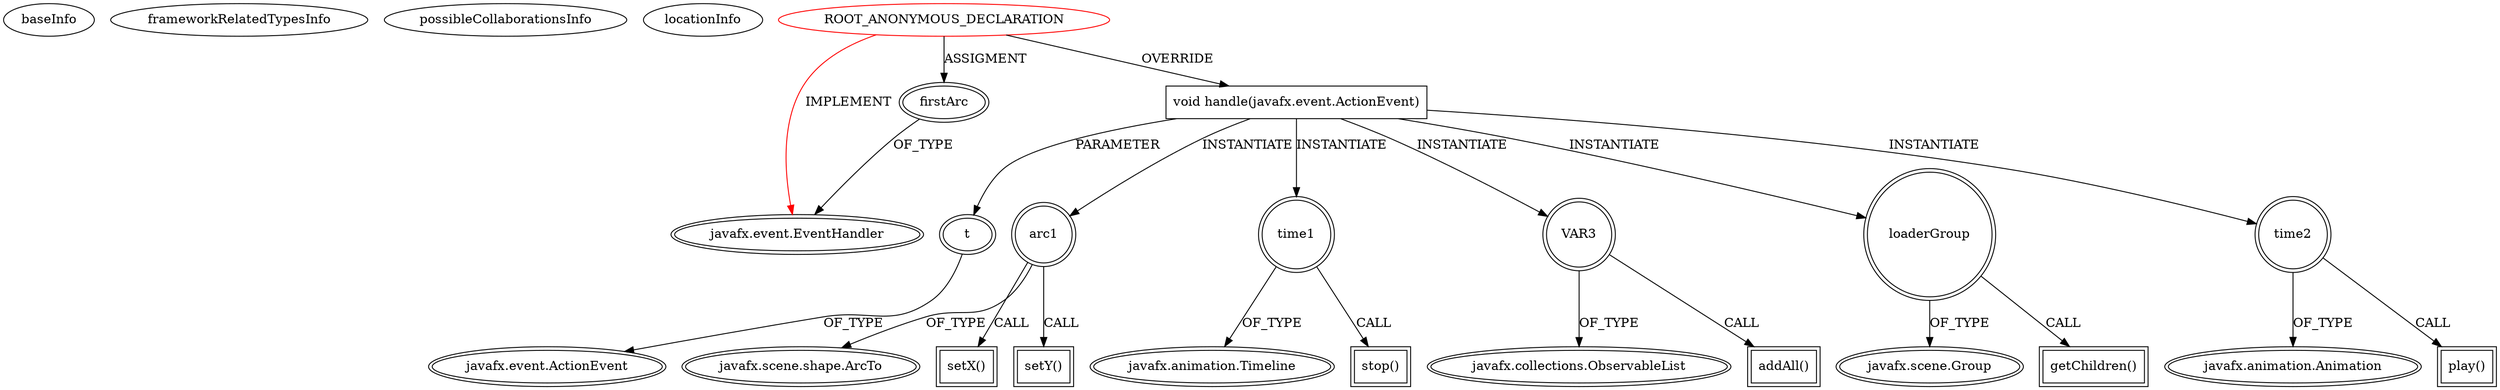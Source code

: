 digraph {
baseInfo[graphId=2444,category="extension_graph",isAnonymous=true,possibleRelation=false]
frameworkRelatedTypesInfo[0="javafx.event.EventHandler"]
possibleCollaborationsInfo[]
locationInfo[projectName="didygo-gce-display",filePath="/didygo-gce-display/gce-display-master/src/proto1/Curseur.java",contextSignature="void Loading()",graphId="2444"]
0[label="ROOT_ANONYMOUS_DECLARATION",vertexType="ROOT_ANONYMOUS_DECLARATION",isFrameworkType=false,color=red]
1[label="javafx.event.EventHandler",vertexType="FRAMEWORK_INTERFACE_TYPE",isFrameworkType=true,peripheries=2]
2[label="firstArc",vertexType="OUTSIDE_VARIABLE_EXPRESION",isFrameworkType=true,peripheries=2]
4[label="void handle(javafx.event.ActionEvent)",vertexType="OVERRIDING_METHOD_DECLARATION",isFrameworkType=false,shape=box]
5[label="t",vertexType="PARAMETER_DECLARATION",isFrameworkType=true,peripheries=2]
6[label="javafx.event.ActionEvent",vertexType="FRAMEWORK_CLASS_TYPE",isFrameworkType=true,peripheries=2]
7[label="arc1",vertexType="VARIABLE_EXPRESION",isFrameworkType=true,peripheries=2,shape=circle]
9[label="javafx.scene.shape.ArcTo",vertexType="FRAMEWORK_CLASS_TYPE",isFrameworkType=true,peripheries=2]
8[label="setX()",vertexType="INSIDE_CALL",isFrameworkType=true,peripheries=2,shape=box]
11[label="setY()",vertexType="INSIDE_CALL",isFrameworkType=true,peripheries=2,shape=box]
12[label="time1",vertexType="VARIABLE_EXPRESION",isFrameworkType=true,peripheries=2,shape=circle]
14[label="javafx.animation.Timeline",vertexType="FRAMEWORK_CLASS_TYPE",isFrameworkType=true,peripheries=2]
13[label="stop()",vertexType="INSIDE_CALL",isFrameworkType=true,peripheries=2,shape=box]
15[label="VAR3",vertexType="VARIABLE_EXPRESION",isFrameworkType=true,peripheries=2,shape=circle]
17[label="javafx.collections.ObservableList",vertexType="FRAMEWORK_INTERFACE_TYPE",isFrameworkType=true,peripheries=2]
16[label="addAll()",vertexType="INSIDE_CALL",isFrameworkType=true,peripheries=2,shape=box]
18[label="loaderGroup",vertexType="VARIABLE_EXPRESION",isFrameworkType=true,peripheries=2,shape=circle]
20[label="javafx.scene.Group",vertexType="FRAMEWORK_CLASS_TYPE",isFrameworkType=true,peripheries=2]
19[label="getChildren()",vertexType="INSIDE_CALL",isFrameworkType=true,peripheries=2,shape=box]
21[label="time2",vertexType="VARIABLE_EXPRESION",isFrameworkType=true,peripheries=2,shape=circle]
23[label="javafx.animation.Animation",vertexType="FRAMEWORK_CLASS_TYPE",isFrameworkType=true,peripheries=2]
22[label="play()",vertexType="INSIDE_CALL",isFrameworkType=true,peripheries=2,shape=box]
0->1[label="IMPLEMENT",color=red]
0->2[label="ASSIGMENT"]
2->1[label="OF_TYPE"]
0->4[label="OVERRIDE"]
5->6[label="OF_TYPE"]
4->5[label="PARAMETER"]
4->7[label="INSTANTIATE"]
7->9[label="OF_TYPE"]
7->8[label="CALL"]
7->11[label="CALL"]
4->12[label="INSTANTIATE"]
12->14[label="OF_TYPE"]
12->13[label="CALL"]
4->15[label="INSTANTIATE"]
15->17[label="OF_TYPE"]
15->16[label="CALL"]
4->18[label="INSTANTIATE"]
18->20[label="OF_TYPE"]
18->19[label="CALL"]
4->21[label="INSTANTIATE"]
21->23[label="OF_TYPE"]
21->22[label="CALL"]
}
